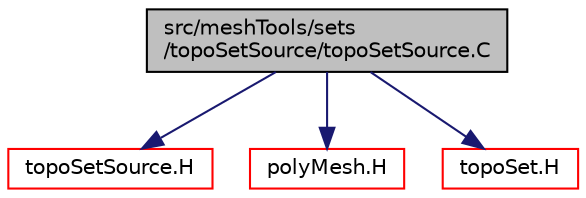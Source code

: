 digraph "src/meshTools/sets/topoSetSource/topoSetSource.C"
{
  bgcolor="transparent";
  edge [fontname="Helvetica",fontsize="10",labelfontname="Helvetica",labelfontsize="10"];
  node [fontname="Helvetica",fontsize="10",shape=record];
  Node0 [label="src/meshTools/sets\l/topoSetSource/topoSetSource.C",height=0.2,width=0.4,color="black", fillcolor="grey75", style="filled", fontcolor="black"];
  Node0 -> Node1 [color="midnightblue",fontsize="10",style="solid",fontname="Helvetica"];
  Node1 [label="topoSetSource.H",height=0.2,width=0.4,color="red",URL="$a08852.html"];
  Node0 -> Node160 [color="midnightblue",fontsize="10",style="solid",fontname="Helvetica"];
  Node160 [label="polyMesh.H",height=0.2,width=0.4,color="red",URL="$a12398.html"];
  Node0 -> Node236 [color="midnightblue",fontsize="10",style="solid",fontname="Helvetica"];
  Node236 [label="topoSet.H",height=0.2,width=0.4,color="red",URL="$a08846.html"];
}
